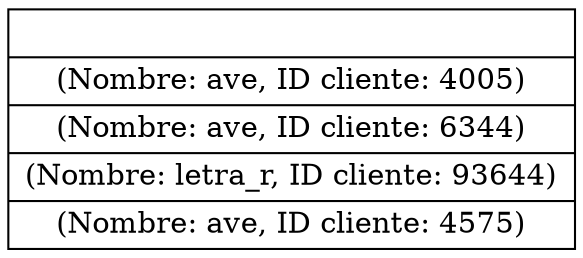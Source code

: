 digraph pila{
rankdir=LR;
node[shape = record]nodo0 [label="|(Nombre: ave, ID cliente: 4005)|(Nombre: ave, ID cliente: 6344)|(Nombre: letra_r, ID cliente: 93644)|(Nombre: ave, ID cliente: 4575)"]; 
}